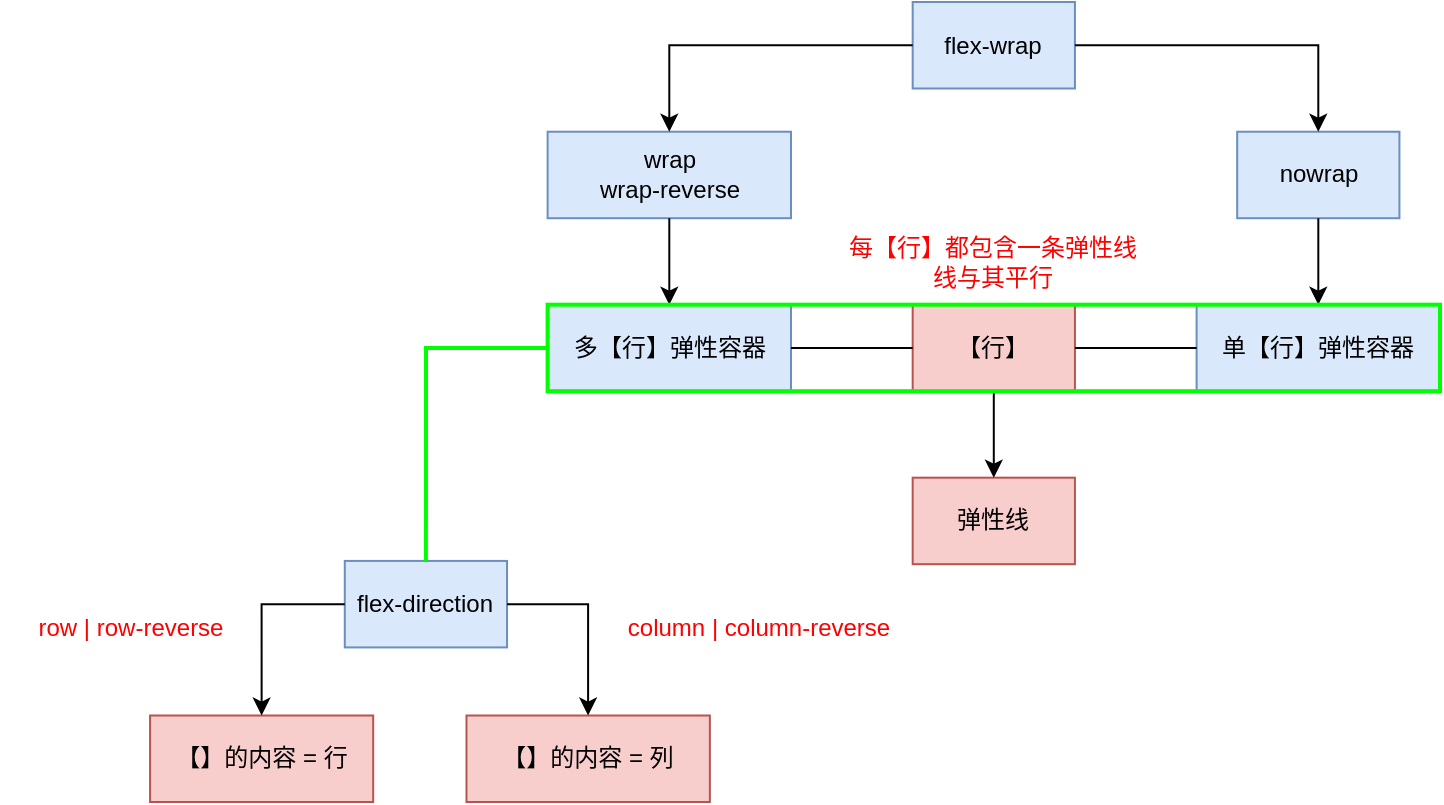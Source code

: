 <mxfile version="14.8.0" type="github">
  <diagram id="YYjS8tFd-hGhoVq5ScnP" name="第 1 页">
    <mxGraphModel dx="1037" dy="587" grid="1" gridSize="10" guides="1" tooltips="1" connect="1" arrows="1" fold="1" page="1" pageScale="1" pageWidth="827" pageHeight="1169" math="0" shadow="0">
      <root>
        <mxCell id="0" />
        <mxCell id="1" parent="0" />
        <mxCell id="9oJgghVw7AZhzq9iCKbP-27" value="" style="group" vertex="1" connectable="0" parent="1">
          <mxGeometry x="40" y="80" width="720" height="400" as="geometry" />
        </mxCell>
        <mxCell id="9oJgghVw7AZhzq9iCKbP-1" value="flex-wrap" style="rounded=0;whiteSpace=wrap;html=1;fillColor=#dae8fc;strokeColor=#6c8ebf;" vertex="1" parent="9oJgghVw7AZhzq9iCKbP-27">
          <mxGeometry x="456.338" width="81.127" height="43.243" as="geometry" />
        </mxCell>
        <mxCell id="9oJgghVw7AZhzq9iCKbP-2" value="nowrap" style="rounded=0;whiteSpace=wrap;html=1;fillColor=#dae8fc;strokeColor=#6c8ebf;" vertex="1" parent="9oJgghVw7AZhzq9iCKbP-27">
          <mxGeometry x="618.592" y="64.865" width="81.127" height="43.243" as="geometry" />
        </mxCell>
        <mxCell id="9oJgghVw7AZhzq9iCKbP-4" value="" style="edgeStyle=orthogonalEdgeStyle;rounded=0;orthogonalLoop=1;jettySize=auto;html=1;" edge="1" parent="9oJgghVw7AZhzq9iCKbP-27" source="9oJgghVw7AZhzq9iCKbP-1" target="9oJgghVw7AZhzq9iCKbP-2">
          <mxGeometry relative="1" as="geometry" />
        </mxCell>
        <mxCell id="9oJgghVw7AZhzq9iCKbP-3" value="wrap &lt;br&gt;wrap-reverse" style="rounded=0;whiteSpace=wrap;html=1;fillColor=#dae8fc;strokeColor=#6c8ebf;" vertex="1" parent="9oJgghVw7AZhzq9iCKbP-27">
          <mxGeometry x="273.803" y="64.865" width="121.69" height="43.243" as="geometry" />
        </mxCell>
        <mxCell id="9oJgghVw7AZhzq9iCKbP-5" value="" style="edgeStyle=orthogonalEdgeStyle;rounded=0;orthogonalLoop=1;jettySize=auto;html=1;" edge="1" parent="9oJgghVw7AZhzq9iCKbP-27" source="9oJgghVw7AZhzq9iCKbP-1" target="9oJgghVw7AZhzq9iCKbP-3">
          <mxGeometry relative="1" as="geometry" />
        </mxCell>
        <mxCell id="9oJgghVw7AZhzq9iCKbP-6" value="单【行】弹性容器" style="rounded=0;whiteSpace=wrap;html=1;fillColor=#dae8fc;strokeColor=#6c8ebf;" vertex="1" parent="9oJgghVw7AZhzq9iCKbP-27">
          <mxGeometry x="598.31" y="151.351" width="121.69" height="43.243" as="geometry" />
        </mxCell>
        <mxCell id="9oJgghVw7AZhzq9iCKbP-7" value="" style="edgeStyle=orthogonalEdgeStyle;rounded=0;orthogonalLoop=1;jettySize=auto;html=1;" edge="1" parent="9oJgghVw7AZhzq9iCKbP-27" source="9oJgghVw7AZhzq9iCKbP-2" target="9oJgghVw7AZhzq9iCKbP-6">
          <mxGeometry relative="1" as="geometry" />
        </mxCell>
        <mxCell id="9oJgghVw7AZhzq9iCKbP-8" value="多【行】弹性容器" style="whiteSpace=wrap;html=1;rounded=0;strokeColor=#6c8ebf;fillColor=#dae8fc;" vertex="1" parent="9oJgghVw7AZhzq9iCKbP-27">
          <mxGeometry x="273.803" y="151.351" width="121.69" height="43.243" as="geometry" />
        </mxCell>
        <mxCell id="9oJgghVw7AZhzq9iCKbP-9" value="" style="edgeStyle=orthogonalEdgeStyle;rounded=0;orthogonalLoop=1;jettySize=auto;html=1;" edge="1" parent="9oJgghVw7AZhzq9iCKbP-27" source="9oJgghVw7AZhzq9iCKbP-3" target="9oJgghVw7AZhzq9iCKbP-8">
          <mxGeometry relative="1" as="geometry" />
        </mxCell>
        <mxCell id="9oJgghVw7AZhzq9iCKbP-10" value="【行】" style="whiteSpace=wrap;html=1;rounded=0;strokeColor=#b85450;fillColor=#f8cecc;" vertex="1" parent="9oJgghVw7AZhzq9iCKbP-27">
          <mxGeometry x="456.338" y="151.351" width="81.127" height="43.243" as="geometry" />
        </mxCell>
        <mxCell id="9oJgghVw7AZhzq9iCKbP-11" value="" style="edgeStyle=orthogonalEdgeStyle;rounded=0;orthogonalLoop=1;jettySize=auto;html=1;entryX=1;entryY=0.5;entryDx=0;entryDy=0;endArrow=none;endFill=0;" edge="1" parent="9oJgghVw7AZhzq9iCKbP-27" source="9oJgghVw7AZhzq9iCKbP-6" target="9oJgghVw7AZhzq9iCKbP-10">
          <mxGeometry relative="1" as="geometry" />
        </mxCell>
        <mxCell id="9oJgghVw7AZhzq9iCKbP-12" style="edgeStyle=orthogonalEdgeStyle;rounded=0;orthogonalLoop=1;jettySize=auto;html=1;entryX=0;entryY=0.5;entryDx=0;entryDy=0;endArrow=none;endFill=0;" edge="1" parent="9oJgghVw7AZhzq9iCKbP-27" source="9oJgghVw7AZhzq9iCKbP-8" target="9oJgghVw7AZhzq9iCKbP-10">
          <mxGeometry relative="1" as="geometry" />
        </mxCell>
        <mxCell id="9oJgghVw7AZhzq9iCKbP-14" value="弹性线" style="whiteSpace=wrap;html=1;rounded=0;strokeColor=#b85450;fillColor=#f8cecc;" vertex="1" parent="9oJgghVw7AZhzq9iCKbP-27">
          <mxGeometry x="456.338" y="237.838" width="81.127" height="43.243" as="geometry" />
        </mxCell>
        <mxCell id="9oJgghVw7AZhzq9iCKbP-13" style="edgeStyle=orthogonalEdgeStyle;rounded=0;orthogonalLoop=1;jettySize=auto;html=1;entryX=0.5;entryY=0;entryDx=0;entryDy=0;exitX=0.5;exitY=1;exitDx=0;exitDy=0;" edge="1" parent="9oJgghVw7AZhzq9iCKbP-27" source="9oJgghVw7AZhzq9iCKbP-10" target="9oJgghVw7AZhzq9iCKbP-14">
          <mxGeometry relative="1" as="geometry">
            <mxPoint x="943.099" y="86.486" as="targetPoint" />
          </mxGeometry>
        </mxCell>
        <mxCell id="9oJgghVw7AZhzq9iCKbP-15" value="&lt;font color=&quot;#ff0000&quot;&gt;每【行】都包含一条弹性线&lt;br&gt;线与其平行&lt;br&gt;&lt;/font&gt;" style="text;html=1;strokeColor=none;fillColor=none;align=center;verticalAlign=middle;whiteSpace=wrap;rounded=0;" vertex="1" parent="9oJgghVw7AZhzq9iCKbP-27">
          <mxGeometry x="390.423" y="108.108" width="212.958" height="43.243" as="geometry" />
        </mxCell>
        <mxCell id="9oJgghVw7AZhzq9iCKbP-24" value="" style="group" vertex="1" connectable="0" parent="9oJgghVw7AZhzq9iCKbP-27">
          <mxGeometry y="270.27" width="454.225" height="129.73" as="geometry" />
        </mxCell>
        <mxCell id="9oJgghVw7AZhzq9iCKbP-16" value="flex-direction" style="rounded=0;whiteSpace=wrap;html=1;fillColor=#dae8fc;strokeColor=#6c8ebf;" vertex="1" parent="9oJgghVw7AZhzq9iCKbP-24">
          <mxGeometry x="172.394" y="9.19" width="81.127" height="43.243" as="geometry" />
        </mxCell>
        <mxCell id="9oJgghVw7AZhzq9iCKbP-17" value="【】的内容 = 行" style="rounded=0;whiteSpace=wrap;html=1;fillColor=#f8cecc;strokeColor=#b85450;" vertex="1" parent="9oJgghVw7AZhzq9iCKbP-24">
          <mxGeometry x="75.042" y="86.486" width="111.549" height="43.243" as="geometry" />
        </mxCell>
        <mxCell id="9oJgghVw7AZhzq9iCKbP-18" style="edgeStyle=orthogonalEdgeStyle;rounded=0;orthogonalLoop=1;jettySize=auto;html=1;entryX=0.5;entryY=0;entryDx=0;entryDy=0;endArrow=classic;endFill=1;exitX=0;exitY=0.5;exitDx=0;exitDy=0;" edge="1" parent="9oJgghVw7AZhzq9iCKbP-24" source="9oJgghVw7AZhzq9iCKbP-16" target="9oJgghVw7AZhzq9iCKbP-17">
          <mxGeometry relative="1" as="geometry" />
        </mxCell>
        <mxCell id="9oJgghVw7AZhzq9iCKbP-19" value="【】的内容 = 列" style="rounded=0;whiteSpace=wrap;html=1;fillColor=#f8cecc;strokeColor=#b85450;" vertex="1" parent="9oJgghVw7AZhzq9iCKbP-24">
          <mxGeometry x="233.239" y="86.486" width="121.69" height="43.243" as="geometry" />
        </mxCell>
        <mxCell id="9oJgghVw7AZhzq9iCKbP-20" value="" style="edgeStyle=orthogonalEdgeStyle;rounded=0;orthogonalLoop=1;jettySize=auto;html=1;endArrow=classic;endFill=1;exitX=1;exitY=0.5;exitDx=0;exitDy=0;" edge="1" parent="9oJgghVw7AZhzq9iCKbP-24" source="9oJgghVw7AZhzq9iCKbP-16" target="9oJgghVw7AZhzq9iCKbP-19">
          <mxGeometry relative="1" as="geometry" />
        </mxCell>
        <mxCell id="9oJgghVw7AZhzq9iCKbP-22" value="&lt;font color=&quot;#ff0000&quot;&gt;row | row-reverse&lt;/font&gt;" style="text;html=1;align=center;verticalAlign=middle;resizable=0;points=[];autosize=1;strokeColor=none;" vertex="1" parent="9oJgghVw7AZhzq9iCKbP-24">
          <mxGeometry x="10.141" y="32.432" width="110" height="20" as="geometry" />
        </mxCell>
        <mxCell id="9oJgghVw7AZhzq9iCKbP-23" value="&lt;font color=&quot;#ff0000&quot;&gt;column | column-reverse&lt;/font&gt;" style="text;html=1;align=center;verticalAlign=middle;resizable=0;points=[];autosize=1;strokeColor=none;" vertex="1" parent="9oJgghVw7AZhzq9iCKbP-24">
          <mxGeometry x="304.225" y="32.432" width="150" height="20" as="geometry" />
        </mxCell>
        <mxCell id="9oJgghVw7AZhzq9iCKbP-26" style="edgeStyle=orthogonalEdgeStyle;rounded=0;orthogonalLoop=1;jettySize=auto;html=1;exitX=0;exitY=0.5;exitDx=0;exitDy=0;entryX=0.5;entryY=0;entryDx=0;entryDy=0;endArrow=none;endFill=0;strokeColor=#00FF00;strokeWidth=2;" edge="1" parent="9oJgghVw7AZhzq9iCKbP-27" source="9oJgghVw7AZhzq9iCKbP-25" target="9oJgghVw7AZhzq9iCKbP-16">
          <mxGeometry relative="1" as="geometry" />
        </mxCell>
        <mxCell id="9oJgghVw7AZhzq9iCKbP-25" value="" style="rounded=0;whiteSpace=wrap;html=1;fillColor=none;strokeColor=#00FF00;strokeWidth=2;" vertex="1" parent="9oJgghVw7AZhzq9iCKbP-27">
          <mxGeometry x="273.803" y="151.351" width="446.197" height="43.243" as="geometry" />
        </mxCell>
      </root>
    </mxGraphModel>
  </diagram>
</mxfile>
